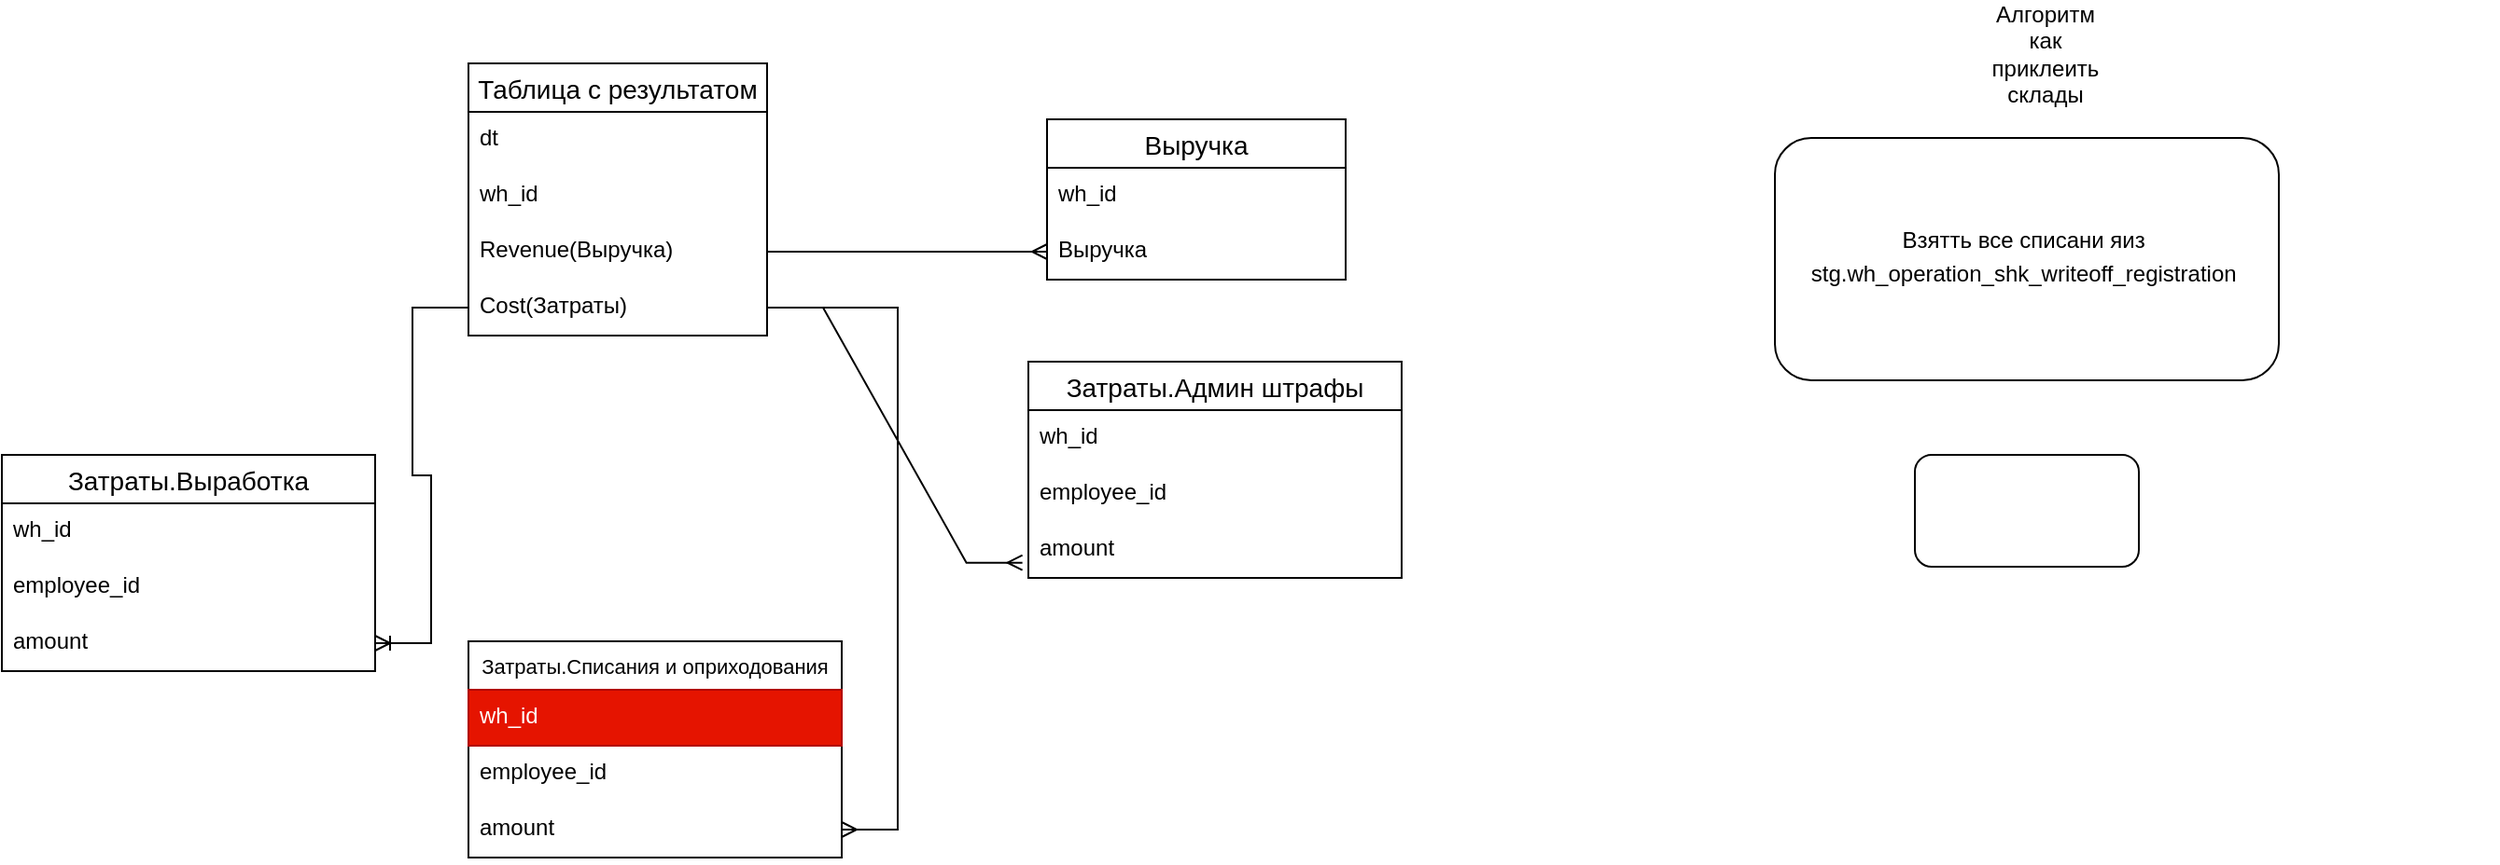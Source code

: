 <mxfile version="24.5.1" type="github">
  <diagram name="Page-1" id="e56a1550-8fbb-45ad-956c-1786394a9013">
    <mxGraphModel dx="1179" dy="1526" grid="1" gridSize="10" guides="1" tooltips="1" connect="1" arrows="1" fold="1" page="1" pageScale="1" pageWidth="1100" pageHeight="850" background="none" math="0" shadow="0">
      <root>
        <mxCell id="0" />
        <mxCell id="1" parent="0" />
        <mxCell id="5e7JrkWrHbsxP8Q_pqoO-5" value="Таблица с результатом" style="swimlane;fontStyle=0;childLayout=stackLayout;horizontal=1;startSize=26;horizontalStack=0;resizeParent=1;resizeParentMax=0;resizeLast=0;collapsible=1;marginBottom=0;align=center;fontSize=14;" vertex="1" parent="1">
          <mxGeometry x="290" y="30" width="160" height="146" as="geometry" />
        </mxCell>
        <mxCell id="5e7JrkWrHbsxP8Q_pqoO-6" value="dt" style="text;strokeColor=none;fillColor=none;spacingLeft=4;spacingRight=4;overflow=hidden;rotatable=0;points=[[0,0.5],[1,0.5]];portConstraint=eastwest;fontSize=12;whiteSpace=wrap;html=1;" vertex="1" parent="5e7JrkWrHbsxP8Q_pqoO-5">
          <mxGeometry y="26" width="160" height="30" as="geometry" />
        </mxCell>
        <mxCell id="5e7JrkWrHbsxP8Q_pqoO-7" value="wh_id" style="text;strokeColor=none;fillColor=none;spacingLeft=4;spacingRight=4;overflow=hidden;rotatable=0;points=[[0,0.5],[1,0.5]];portConstraint=eastwest;fontSize=12;whiteSpace=wrap;html=1;" vertex="1" parent="5e7JrkWrHbsxP8Q_pqoO-5">
          <mxGeometry y="56" width="160" height="30" as="geometry" />
        </mxCell>
        <mxCell id="5e7JrkWrHbsxP8Q_pqoO-8" value="Revenue(Выручка)&lt;div&gt;&lt;br&gt;&lt;/div&gt;" style="text;strokeColor=none;fillColor=none;spacingLeft=4;spacingRight=4;overflow=hidden;rotatable=0;points=[[0,0.5],[1,0.5]];portConstraint=eastwest;fontSize=12;whiteSpace=wrap;html=1;" vertex="1" parent="5e7JrkWrHbsxP8Q_pqoO-5">
          <mxGeometry y="86" width="160" height="30" as="geometry" />
        </mxCell>
        <mxCell id="5e7JrkWrHbsxP8Q_pqoO-9" value="Cost(Затраты)" style="text;strokeColor=none;fillColor=none;spacingLeft=4;spacingRight=4;overflow=hidden;rotatable=0;points=[[0,0.5],[1,0.5]];portConstraint=eastwest;fontSize=12;whiteSpace=wrap;html=1;" vertex="1" parent="5e7JrkWrHbsxP8Q_pqoO-5">
          <mxGeometry y="116" width="160" height="30" as="geometry" />
        </mxCell>
        <mxCell id="5e7JrkWrHbsxP8Q_pqoO-10" value="Затраты.Выработка" style="swimlane;fontStyle=0;childLayout=stackLayout;horizontal=1;startSize=26;horizontalStack=0;resizeParent=1;resizeParentMax=0;resizeLast=0;collapsible=1;marginBottom=0;align=center;fontSize=14;" vertex="1" parent="1">
          <mxGeometry x="40" y="240" width="200" height="116" as="geometry" />
        </mxCell>
        <mxCell id="5e7JrkWrHbsxP8Q_pqoO-11" value="wh_id" style="text;strokeColor=none;fillColor=none;spacingLeft=4;spacingRight=4;overflow=hidden;rotatable=0;points=[[0,0.5],[1,0.5]];portConstraint=eastwest;fontSize=12;whiteSpace=wrap;html=1;" vertex="1" parent="5e7JrkWrHbsxP8Q_pqoO-10">
          <mxGeometry y="26" width="200" height="30" as="geometry" />
        </mxCell>
        <mxCell id="5e7JrkWrHbsxP8Q_pqoO-12" value="employee_id" style="text;strokeColor=none;fillColor=none;spacingLeft=4;spacingRight=4;overflow=hidden;rotatable=0;points=[[0,0.5],[1,0.5]];portConstraint=eastwest;fontSize=12;whiteSpace=wrap;html=1;" vertex="1" parent="5e7JrkWrHbsxP8Q_pqoO-10">
          <mxGeometry y="56" width="200" height="30" as="geometry" />
        </mxCell>
        <mxCell id="5e7JrkWrHbsxP8Q_pqoO-13" value="amount" style="text;strokeColor=none;fillColor=none;spacingLeft=4;spacingRight=4;overflow=hidden;rotatable=0;points=[[0,0.5],[1,0.5]];portConstraint=eastwest;fontSize=12;whiteSpace=wrap;html=1;" vertex="1" parent="5e7JrkWrHbsxP8Q_pqoO-10">
          <mxGeometry y="86" width="200" height="30" as="geometry" />
        </mxCell>
        <mxCell id="5e7JrkWrHbsxP8Q_pqoO-14" value="Затраты.Списания и оприходования" style="swimlane;fontStyle=0;childLayout=stackLayout;horizontal=1;startSize=26;horizontalStack=0;resizeParent=1;resizeParentMax=0;resizeLast=0;collapsible=1;marginBottom=0;align=center;fontSize=11;" vertex="1" parent="1">
          <mxGeometry x="290" y="340" width="200" height="116" as="geometry" />
        </mxCell>
        <mxCell id="5e7JrkWrHbsxP8Q_pqoO-15" value="wh_id" style="text;strokeColor=#B20000;fillColor=#e51400;spacingLeft=4;spacingRight=4;overflow=hidden;rotatable=0;points=[[0,0.5],[1,0.5]];portConstraint=eastwest;fontSize=12;whiteSpace=wrap;html=1;fontColor=#ffffff;" vertex="1" parent="5e7JrkWrHbsxP8Q_pqoO-14">
          <mxGeometry y="26" width="200" height="30" as="geometry" />
        </mxCell>
        <mxCell id="5e7JrkWrHbsxP8Q_pqoO-16" value="employee_id" style="text;strokeColor=none;fillColor=none;spacingLeft=4;spacingRight=4;overflow=hidden;rotatable=0;points=[[0,0.5],[1,0.5]];portConstraint=eastwest;fontSize=12;whiteSpace=wrap;html=1;" vertex="1" parent="5e7JrkWrHbsxP8Q_pqoO-14">
          <mxGeometry y="56" width="200" height="30" as="geometry" />
        </mxCell>
        <mxCell id="5e7JrkWrHbsxP8Q_pqoO-17" value="amount" style="text;strokeColor=none;fillColor=none;spacingLeft=4;spacingRight=4;overflow=hidden;rotatable=0;points=[[0,0.5],[1,0.5]];portConstraint=eastwest;fontSize=12;whiteSpace=wrap;html=1;" vertex="1" parent="5e7JrkWrHbsxP8Q_pqoO-14">
          <mxGeometry y="86" width="200" height="30" as="geometry" />
        </mxCell>
        <mxCell id="5e7JrkWrHbsxP8Q_pqoO-18" value="Затраты.Админ штрафы" style="swimlane;fontStyle=0;childLayout=stackLayout;horizontal=1;startSize=26;horizontalStack=0;resizeParent=1;resizeParentMax=0;resizeLast=0;collapsible=1;marginBottom=0;align=center;fontSize=14;" vertex="1" parent="1">
          <mxGeometry x="590" y="190" width="200" height="116" as="geometry" />
        </mxCell>
        <mxCell id="5e7JrkWrHbsxP8Q_pqoO-19" value="wh_id" style="text;strokeColor=none;fillColor=none;spacingLeft=4;spacingRight=4;overflow=hidden;rotatable=0;points=[[0,0.5],[1,0.5]];portConstraint=eastwest;fontSize=12;whiteSpace=wrap;html=1;" vertex="1" parent="5e7JrkWrHbsxP8Q_pqoO-18">
          <mxGeometry y="26" width="200" height="30" as="geometry" />
        </mxCell>
        <mxCell id="5e7JrkWrHbsxP8Q_pqoO-20" value="employee_id" style="text;strokeColor=none;fillColor=none;spacingLeft=4;spacingRight=4;overflow=hidden;rotatable=0;points=[[0,0.5],[1,0.5]];portConstraint=eastwest;fontSize=12;whiteSpace=wrap;html=1;" vertex="1" parent="5e7JrkWrHbsxP8Q_pqoO-18">
          <mxGeometry y="56" width="200" height="30" as="geometry" />
        </mxCell>
        <mxCell id="5e7JrkWrHbsxP8Q_pqoO-21" value="amount" style="text;strokeColor=none;fillColor=none;spacingLeft=4;spacingRight=4;overflow=hidden;rotatable=0;points=[[0,0.5],[1,0.5]];portConstraint=eastwest;fontSize=12;whiteSpace=wrap;html=1;" vertex="1" parent="5e7JrkWrHbsxP8Q_pqoO-18">
          <mxGeometry y="86" width="200" height="30" as="geometry" />
        </mxCell>
        <mxCell id="5e7JrkWrHbsxP8Q_pqoO-27" value="" style="edgeStyle=entityRelationEdgeStyle;fontSize=12;html=1;endArrow=ERoneToMany;rounded=0;exitX=0;exitY=0.5;exitDx=0;exitDy=0;" edge="1" parent="1" source="5e7JrkWrHbsxP8Q_pqoO-9" target="5e7JrkWrHbsxP8Q_pqoO-13">
          <mxGeometry width="100" height="100" relative="1" as="geometry">
            <mxPoint x="210" y="200" as="sourcePoint" />
            <mxPoint x="220" y="110" as="targetPoint" />
            <Array as="points">
              <mxPoint x="270" y="210" />
              <mxPoint x="260" y="300" />
            </Array>
          </mxGeometry>
        </mxCell>
        <mxCell id="5e7JrkWrHbsxP8Q_pqoO-28" value="" style="edgeStyle=entityRelationEdgeStyle;fontSize=12;html=1;endArrow=ERmany;rounded=0;exitX=1;exitY=0.5;exitDx=0;exitDy=0;" edge="1" parent="1" source="5e7JrkWrHbsxP8Q_pqoO-9" target="5e7JrkWrHbsxP8Q_pqoO-17">
          <mxGeometry width="100" height="100" relative="1" as="geometry">
            <mxPoint x="300" y="490" as="sourcePoint" />
            <mxPoint x="400" y="390" as="targetPoint" />
            <Array as="points">
              <mxPoint x="490" y="250" />
              <mxPoint x="490" y="300" />
            </Array>
          </mxGeometry>
        </mxCell>
        <mxCell id="5e7JrkWrHbsxP8Q_pqoO-29" value="" style="edgeStyle=entityRelationEdgeStyle;fontSize=12;html=1;endArrow=ERmany;rounded=0;entryX=-0.016;entryY=0.728;entryDx=0;entryDy=0;entryPerimeter=0;" edge="1" parent="1" source="5e7JrkWrHbsxP8Q_pqoO-9" target="5e7JrkWrHbsxP8Q_pqoO-21">
          <mxGeometry width="100" height="100" relative="1" as="geometry">
            <mxPoint x="480" y="190" as="sourcePoint" />
            <mxPoint x="770" y="80" as="targetPoint" />
          </mxGeometry>
        </mxCell>
        <mxCell id="5e7JrkWrHbsxP8Q_pqoO-30" value="Выручка" style="swimlane;fontStyle=0;childLayout=stackLayout;horizontal=1;startSize=26;horizontalStack=0;resizeParent=1;resizeParentMax=0;resizeLast=0;collapsible=1;marginBottom=0;align=center;fontSize=14;" vertex="1" parent="1">
          <mxGeometry x="600" y="60" width="160" height="86" as="geometry" />
        </mxCell>
        <mxCell id="5e7JrkWrHbsxP8Q_pqoO-31" value="wh_id" style="text;strokeColor=none;fillColor=none;spacingLeft=4;spacingRight=4;overflow=hidden;rotatable=0;points=[[0,0.5],[1,0.5]];portConstraint=eastwest;fontSize=12;whiteSpace=wrap;html=1;" vertex="1" parent="5e7JrkWrHbsxP8Q_pqoO-30">
          <mxGeometry y="26" width="160" height="30" as="geometry" />
        </mxCell>
        <mxCell id="5e7JrkWrHbsxP8Q_pqoO-33" value="Выручка" style="text;strokeColor=none;fillColor=none;spacingLeft=4;spacingRight=4;overflow=hidden;rotatable=0;points=[[0,0.5],[1,0.5]];portConstraint=eastwest;fontSize=12;whiteSpace=wrap;html=1;" vertex="1" parent="5e7JrkWrHbsxP8Q_pqoO-30">
          <mxGeometry y="56" width="160" height="30" as="geometry" />
        </mxCell>
        <mxCell id="5e7JrkWrHbsxP8Q_pqoO-34" value="" style="edgeStyle=entityRelationEdgeStyle;fontSize=12;html=1;endArrow=ERmany;rounded=0;exitX=1;exitY=0.5;exitDx=0;exitDy=0;" edge="1" parent="1" source="5e7JrkWrHbsxP8Q_pqoO-8" target="5e7JrkWrHbsxP8Q_pqoO-33">
          <mxGeometry width="100" height="100" relative="1" as="geometry">
            <mxPoint x="530" y="120" as="sourcePoint" />
            <mxPoint x="540" y="160" as="targetPoint" />
          </mxGeometry>
        </mxCell>
        <mxCell id="5e7JrkWrHbsxP8Q_pqoO-39" value="Взятть все списани яиз&amp;nbsp;&lt;table style=&quot;border-collapse:&lt;br/&gt; collapse;width:379pt&quot; width=&quot;505&quot; cellspacing=&quot;0&quot; cellpadding=&quot;0&quot; border=&quot;0&quot;&gt;&lt;tbody&gt;&lt;tr style=&quot;height:15.0pt&quot; height=&quot;20&quot;&gt;&lt;br/&gt;  &lt;td style=&quot;height:15.0pt;width:379pt&quot; width=&quot;505&quot; class=&quot;xl65&quot; height=&quot;20&quot;&gt;stg.wh_operation_shk_writeoff_registration&lt;font class=&quot;font5&quot;&gt;&amp;nbsp;&lt;/font&gt;&lt;/td&gt;&lt;/tr&gt;&lt;/tbody&gt;&lt;/table&gt;" style="rounded=1;whiteSpace=wrap;html=1;" vertex="1" parent="1">
          <mxGeometry x="990" y="70" width="270" height="130" as="geometry" />
        </mxCell>
        <mxCell id="5e7JrkWrHbsxP8Q_pqoO-40" value="Алгоритм как приклеить склады" style="text;html=1;align=center;verticalAlign=middle;whiteSpace=wrap;rounded=0;" vertex="1" parent="1">
          <mxGeometry x="1105" y="10" width="60" height="30" as="geometry" />
        </mxCell>
        <mxCell id="5e7JrkWrHbsxP8Q_pqoO-41" value="" style="rounded=1;whiteSpace=wrap;html=1;" vertex="1" parent="1">
          <mxGeometry x="1065" y="240" width="120" height="60" as="geometry" />
        </mxCell>
      </root>
    </mxGraphModel>
  </diagram>
</mxfile>

